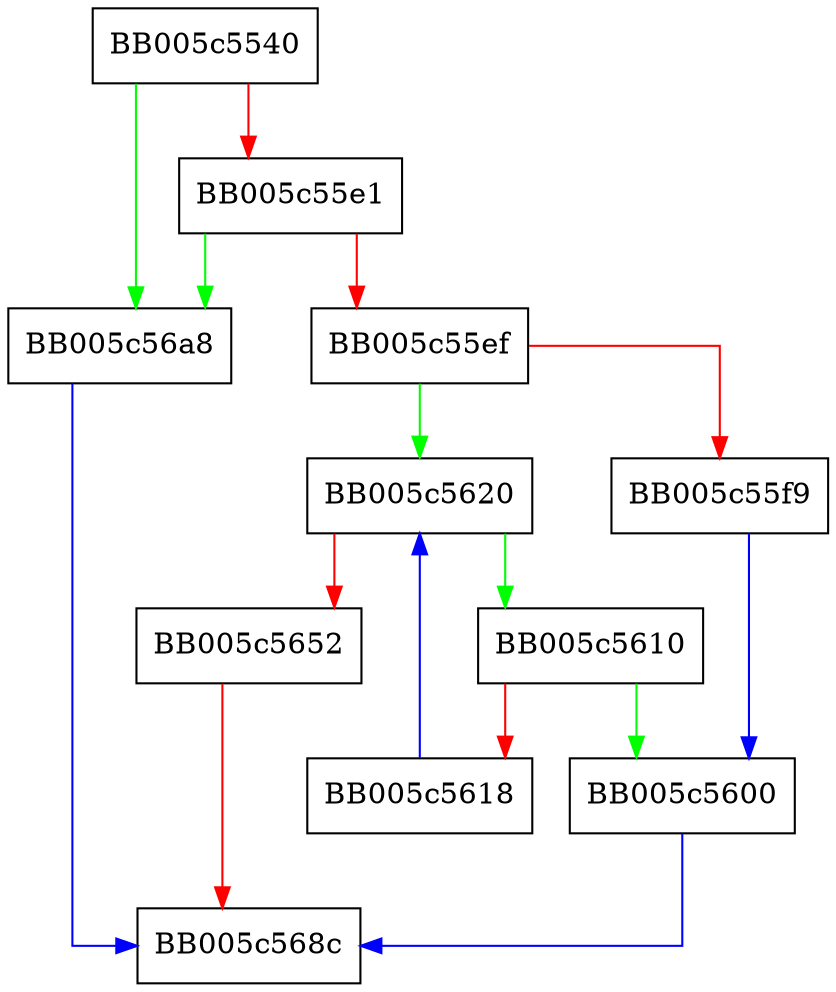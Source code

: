 digraph evp_rand_generate_locked {
  node [shape="box"];
  graph [splines=ortho];
  BB005c5540 -> BB005c56a8 [color="green"];
  BB005c5540 -> BB005c55e1 [color="red"];
  BB005c55e1 -> BB005c56a8 [color="green"];
  BB005c55e1 -> BB005c55ef [color="red"];
  BB005c55ef -> BB005c5620 [color="green"];
  BB005c55ef -> BB005c55f9 [color="red"];
  BB005c55f9 -> BB005c5600 [color="blue"];
  BB005c5600 -> BB005c568c [color="blue"];
  BB005c5610 -> BB005c5600 [color="green"];
  BB005c5610 -> BB005c5618 [color="red"];
  BB005c5618 -> BB005c5620 [color="blue"];
  BB005c5620 -> BB005c5610 [color="green"];
  BB005c5620 -> BB005c5652 [color="red"];
  BB005c5652 -> BB005c568c [color="red"];
  BB005c56a8 -> BB005c568c [color="blue"];
}
